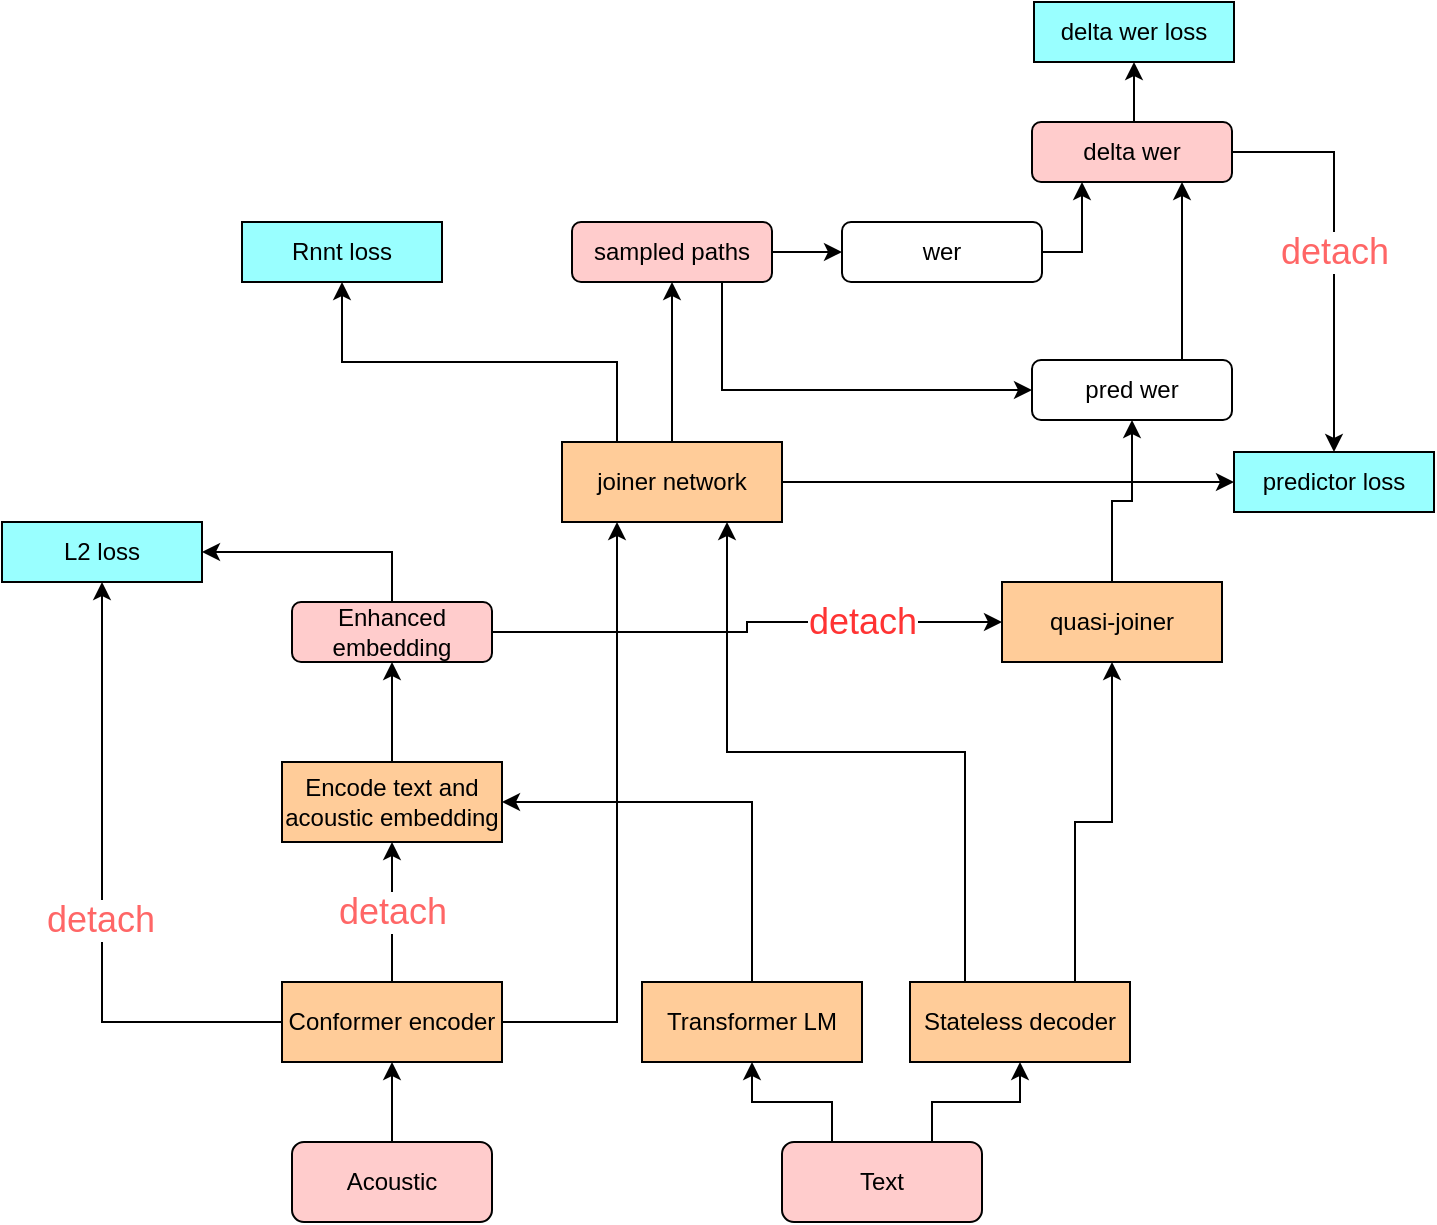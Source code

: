 <mxfile version="20.5.3" type="github">
  <diagram id="WLW3y-v0w4gJS8v0s36L" name="第 1 页">
    <mxGraphModel dx="1422" dy="762" grid="1" gridSize="10" guides="1" tooltips="1" connect="1" arrows="1" fold="1" page="1" pageScale="1" pageWidth="827" pageHeight="1169" math="0" shadow="0">
      <root>
        <mxCell id="0" />
        <mxCell id="1" parent="0" />
        <mxCell id="36CHgqRZ8Nkn75flzNOq-12" value="&lt;font color=&quot;#ff6666&quot; style=&quot;font-size: 18px;&quot;&gt;detach&lt;/font&gt;" style="edgeStyle=orthogonalEdgeStyle;rounded=0;orthogonalLoop=1;jettySize=auto;html=1;exitX=0.5;exitY=0;exitDx=0;exitDy=0;entryX=0.5;entryY=1;entryDx=0;entryDy=0;" parent="1" source="ZY9VDm7d7qytlSBRH4lO-1" target="36CHgqRZ8Nkn75flzNOq-9" edge="1">
          <mxGeometry relative="1" as="geometry" />
        </mxCell>
        <mxCell id="36CHgqRZ8Nkn75flzNOq-18" style="edgeStyle=orthogonalEdgeStyle;rounded=0;orthogonalLoop=1;jettySize=auto;html=1;exitX=0;exitY=0.5;exitDx=0;exitDy=0;entryX=0.5;entryY=1;entryDx=0;entryDy=0;" parent="1" source="ZY9VDm7d7qytlSBRH4lO-1" target="36CHgqRZ8Nkn75flzNOq-16" edge="1">
          <mxGeometry relative="1" as="geometry" />
        </mxCell>
        <mxCell id="36CHgqRZ8Nkn75flzNOq-19" value="&lt;font color=&quot;#ff6666&quot; style=&quot;font-size: 18px;&quot;&gt;detach&lt;/font&gt;" style="edgeLabel;html=1;align=center;verticalAlign=middle;resizable=0;points=[];" parent="36CHgqRZ8Nkn75flzNOq-18" vertex="1" connectable="0">
          <mxGeometry x="-0.091" y="1" relative="1" as="geometry">
            <mxPoint as="offset" />
          </mxGeometry>
        </mxCell>
        <mxCell id="36CHgqRZ8Nkn75flzNOq-21" style="edgeStyle=orthogonalEdgeStyle;rounded=0;orthogonalLoop=1;jettySize=auto;html=1;exitX=1;exitY=0.5;exitDx=0;exitDy=0;entryX=0.25;entryY=1;entryDx=0;entryDy=0;" parent="1" source="ZY9VDm7d7qytlSBRH4lO-1" target="36CHgqRZ8Nkn75flzNOq-20" edge="1">
          <mxGeometry relative="1" as="geometry" />
        </mxCell>
        <mxCell id="ZY9VDm7d7qytlSBRH4lO-1" value="Conformer encoder" style="rounded=0;whiteSpace=wrap;html=1;fillColor=#FFCC99;" parent="1" vertex="1">
          <mxGeometry x="200" y="630" width="110" height="40" as="geometry" />
        </mxCell>
        <mxCell id="36CHgqRZ8Nkn75flzNOq-13" style="edgeStyle=orthogonalEdgeStyle;rounded=0;orthogonalLoop=1;jettySize=auto;html=1;exitX=0.5;exitY=0;exitDx=0;exitDy=0;entryX=1;entryY=0.5;entryDx=0;entryDy=0;" parent="1" source="36CHgqRZ8Nkn75flzNOq-2" target="36CHgqRZ8Nkn75flzNOq-9" edge="1">
          <mxGeometry relative="1" as="geometry" />
        </mxCell>
        <mxCell id="36CHgqRZ8Nkn75flzNOq-2" value="Transformer LM" style="rounded=0;whiteSpace=wrap;html=1;fillColor=#FFCC99;" parent="1" vertex="1">
          <mxGeometry x="380" y="630" width="110" height="40" as="geometry" />
        </mxCell>
        <mxCell id="36CHgqRZ8Nkn75flzNOq-22" style="edgeStyle=orthogonalEdgeStyle;rounded=0;orthogonalLoop=1;jettySize=auto;html=1;exitX=0.25;exitY=0;exitDx=0;exitDy=0;entryX=0.75;entryY=1;entryDx=0;entryDy=0;" parent="1" source="36CHgqRZ8Nkn75flzNOq-3" target="36CHgqRZ8Nkn75flzNOq-20" edge="1">
          <mxGeometry relative="1" as="geometry" />
        </mxCell>
        <mxCell id="36CHgqRZ8Nkn75flzNOq-29" style="edgeStyle=orthogonalEdgeStyle;rounded=0;orthogonalLoop=1;jettySize=auto;html=1;exitX=0.75;exitY=0;exitDx=0;exitDy=0;entryX=0.5;entryY=1;entryDx=0;entryDy=0;" parent="1" source="36CHgqRZ8Nkn75flzNOq-3" target="jOlZeWT1YY6VGwIaSscc-1" edge="1">
          <mxGeometry relative="1" as="geometry" />
        </mxCell>
        <mxCell id="36CHgqRZ8Nkn75flzNOq-3" value="Stateless decoder" style="rounded=0;whiteSpace=wrap;html=1;fillColor=#FFCC99;" parent="1" vertex="1">
          <mxGeometry x="514" y="630" width="110" height="40" as="geometry" />
        </mxCell>
        <mxCell id="36CHgqRZ8Nkn75flzNOq-6" style="edgeStyle=orthogonalEdgeStyle;rounded=0;orthogonalLoop=1;jettySize=auto;html=1;exitX=0.75;exitY=0;exitDx=0;exitDy=0;entryX=0.5;entryY=1;entryDx=0;entryDy=0;" parent="1" source="36CHgqRZ8Nkn75flzNOq-4" target="36CHgqRZ8Nkn75flzNOq-3" edge="1">
          <mxGeometry relative="1" as="geometry" />
        </mxCell>
        <mxCell id="36CHgqRZ8Nkn75flzNOq-7" style="edgeStyle=orthogonalEdgeStyle;rounded=0;orthogonalLoop=1;jettySize=auto;html=1;exitX=0.25;exitY=0;exitDx=0;exitDy=0;entryX=0.5;entryY=1;entryDx=0;entryDy=0;" parent="1" source="36CHgqRZ8Nkn75flzNOq-4" target="36CHgqRZ8Nkn75flzNOq-2" edge="1">
          <mxGeometry relative="1" as="geometry" />
        </mxCell>
        <mxCell id="36CHgqRZ8Nkn75flzNOq-4" value="Text" style="rounded=1;whiteSpace=wrap;html=1;fillColor=#FFCCCC;" parent="1" vertex="1">
          <mxGeometry x="450" y="710" width="100" height="40" as="geometry" />
        </mxCell>
        <mxCell id="36CHgqRZ8Nkn75flzNOq-8" style="edgeStyle=orthogonalEdgeStyle;rounded=0;orthogonalLoop=1;jettySize=auto;html=1;exitX=0.5;exitY=0;exitDx=0;exitDy=0;entryX=0.5;entryY=1;entryDx=0;entryDy=0;" parent="1" source="36CHgqRZ8Nkn75flzNOq-5" target="ZY9VDm7d7qytlSBRH4lO-1" edge="1">
          <mxGeometry relative="1" as="geometry" />
        </mxCell>
        <mxCell id="36CHgqRZ8Nkn75flzNOq-5" value="Acoustic" style="rounded=1;whiteSpace=wrap;html=1;fillColor=#FFCCCC;" parent="1" vertex="1">
          <mxGeometry x="205" y="710" width="100" height="40" as="geometry" />
        </mxCell>
        <mxCell id="36CHgqRZ8Nkn75flzNOq-14" style="edgeStyle=orthogonalEdgeStyle;rounded=0;orthogonalLoop=1;jettySize=auto;html=1;exitX=0.5;exitY=0;exitDx=0;exitDy=0;entryX=0.5;entryY=1;entryDx=0;entryDy=0;" parent="1" source="36CHgqRZ8Nkn75flzNOq-9" target="36CHgqRZ8Nkn75flzNOq-10" edge="1">
          <mxGeometry relative="1" as="geometry" />
        </mxCell>
        <mxCell id="36CHgqRZ8Nkn75flzNOq-9" value="Encode text and acoustic embedding" style="rounded=0;whiteSpace=wrap;html=1;fillColor=#FFCC99;" parent="1" vertex="1">
          <mxGeometry x="200" y="520" width="110" height="40" as="geometry" />
        </mxCell>
        <mxCell id="36CHgqRZ8Nkn75flzNOq-17" style="edgeStyle=orthogonalEdgeStyle;rounded=0;orthogonalLoop=1;jettySize=auto;html=1;exitX=0.5;exitY=0;exitDx=0;exitDy=0;entryX=1;entryY=0.5;entryDx=0;entryDy=0;" parent="1" source="36CHgqRZ8Nkn75flzNOq-10" target="36CHgqRZ8Nkn75flzNOq-16" edge="1">
          <mxGeometry relative="1" as="geometry" />
        </mxCell>
        <mxCell id="36CHgqRZ8Nkn75flzNOq-31" value="&lt;font color=&quot;#ff3333&quot; style=&quot;font-size: 18px;&quot;&gt;detach&lt;/font&gt;" style="edgeStyle=orthogonalEdgeStyle;rounded=0;orthogonalLoop=1;jettySize=auto;html=1;exitX=1;exitY=0.5;exitDx=0;exitDy=0;entryX=0;entryY=0.5;entryDx=0;entryDy=0;" parent="1" source="36CHgqRZ8Nkn75flzNOq-10" target="jOlZeWT1YY6VGwIaSscc-1" edge="1">
          <mxGeometry x="0.462" relative="1" as="geometry">
            <mxPoint as="offset" />
          </mxGeometry>
        </mxCell>
        <mxCell id="36CHgqRZ8Nkn75flzNOq-10" value="Enhanced embedding" style="rounded=1;whiteSpace=wrap;html=1;fillColor=#FFCCCC;" parent="1" vertex="1">
          <mxGeometry x="205" y="440" width="100" height="30" as="geometry" />
        </mxCell>
        <mxCell id="36CHgqRZ8Nkn75flzNOq-16" value="L2 loss" style="rounded=0;whiteSpace=wrap;html=1;fillColor=#99FFFF;" parent="1" vertex="1">
          <mxGeometry x="60" y="400" width="100" height="30" as="geometry" />
        </mxCell>
        <mxCell id="36CHgqRZ8Nkn75flzNOq-25" style="edgeStyle=orthogonalEdgeStyle;rounded=0;orthogonalLoop=1;jettySize=auto;html=1;exitX=0.5;exitY=0;exitDx=0;exitDy=0;entryX=0.5;entryY=1;entryDx=0;entryDy=0;" parent="1" source="36CHgqRZ8Nkn75flzNOq-20" target="36CHgqRZ8Nkn75flzNOq-24" edge="1">
          <mxGeometry relative="1" as="geometry" />
        </mxCell>
        <mxCell id="36CHgqRZ8Nkn75flzNOq-27" style="edgeStyle=orthogonalEdgeStyle;rounded=0;orthogonalLoop=1;jettySize=auto;html=1;exitX=0.25;exitY=0;exitDx=0;exitDy=0;entryX=0.5;entryY=1;entryDx=0;entryDy=0;" parent="1" source="36CHgqRZ8Nkn75flzNOq-20" target="36CHgqRZ8Nkn75flzNOq-26" edge="1">
          <mxGeometry relative="1" as="geometry" />
        </mxCell>
        <mxCell id="jOlZeWT1YY6VGwIaSscc-10" style="edgeStyle=orthogonalEdgeStyle;rounded=0;orthogonalLoop=1;jettySize=auto;html=1;exitX=1;exitY=0.5;exitDx=0;exitDy=0;entryX=0;entryY=0.5;entryDx=0;entryDy=0;fontSize=18;fontColor=#FF6666;" parent="1" source="36CHgqRZ8Nkn75flzNOq-20" target="jOlZeWT1YY6VGwIaSscc-7" edge="1">
          <mxGeometry relative="1" as="geometry" />
        </mxCell>
        <mxCell id="36CHgqRZ8Nkn75flzNOq-20" value="joiner network" style="rounded=0;whiteSpace=wrap;html=1;fillColor=#FFCC99;" parent="1" vertex="1">
          <mxGeometry x="340" y="360" width="110" height="40" as="geometry" />
        </mxCell>
        <mxCell id="jOlZeWT1YY6VGwIaSscc-4" style="edgeStyle=orthogonalEdgeStyle;rounded=0;orthogonalLoop=1;jettySize=auto;html=1;exitX=0.75;exitY=1;exitDx=0;exitDy=0;entryX=0;entryY=0.5;entryDx=0;entryDy=0;" parent="1" source="36CHgqRZ8Nkn75flzNOq-24" target="36CHgqRZ8Nkn75flzNOq-28" edge="1">
          <mxGeometry relative="1" as="geometry" />
        </mxCell>
        <mxCell id="jOlZeWT1YY6VGwIaSscc-6" style="edgeStyle=orthogonalEdgeStyle;rounded=0;orthogonalLoop=1;jettySize=auto;html=1;exitX=1;exitY=0.5;exitDx=0;exitDy=0;entryX=0;entryY=0.5;entryDx=0;entryDy=0;" parent="1" source="36CHgqRZ8Nkn75flzNOq-24" target="36CHgqRZ8Nkn75flzNOq-32" edge="1">
          <mxGeometry relative="1" as="geometry" />
        </mxCell>
        <mxCell id="36CHgqRZ8Nkn75flzNOq-24" value="sampled paths" style="rounded=1;whiteSpace=wrap;html=1;fillColor=#FFCCCC;" parent="1" vertex="1">
          <mxGeometry x="345" y="250" width="100" height="30" as="geometry" />
        </mxCell>
        <mxCell id="36CHgqRZ8Nkn75flzNOq-26" value="Rnnt loss" style="rounded=0;whiteSpace=wrap;html=1;fillColor=#99FFFF;" parent="1" vertex="1">
          <mxGeometry x="180" y="250" width="100" height="30" as="geometry" />
        </mxCell>
        <mxCell id="36CHgqRZ8Nkn75flzNOq-34" style="edgeStyle=orthogonalEdgeStyle;rounded=0;orthogonalLoop=1;jettySize=auto;html=1;exitX=0.75;exitY=0;exitDx=0;exitDy=0;entryX=0.75;entryY=1;entryDx=0;entryDy=0;" parent="1" source="36CHgqRZ8Nkn75flzNOq-28" target="36CHgqRZ8Nkn75flzNOq-33" edge="1">
          <mxGeometry relative="1" as="geometry" />
        </mxCell>
        <mxCell id="36CHgqRZ8Nkn75flzNOq-28" value="pred wer" style="rounded=1;whiteSpace=wrap;html=1;" parent="1" vertex="1">
          <mxGeometry x="575" y="319" width="100" height="30" as="geometry" />
        </mxCell>
        <mxCell id="36CHgqRZ8Nkn75flzNOq-35" style="edgeStyle=orthogonalEdgeStyle;rounded=0;orthogonalLoop=1;jettySize=auto;html=1;exitX=1;exitY=0.5;exitDx=0;exitDy=0;entryX=0.25;entryY=1;entryDx=0;entryDy=0;" parent="1" source="36CHgqRZ8Nkn75flzNOq-32" target="36CHgqRZ8Nkn75flzNOq-33" edge="1">
          <mxGeometry relative="1" as="geometry" />
        </mxCell>
        <mxCell id="36CHgqRZ8Nkn75flzNOq-32" value="wer" style="rounded=1;whiteSpace=wrap;html=1;" parent="1" vertex="1">
          <mxGeometry x="480" y="250" width="100" height="30" as="geometry" />
        </mxCell>
        <mxCell id="jOlZeWT1YY6VGwIaSscc-9" value="&lt;font color=&quot;#ff6666&quot; style=&quot;font-size: 18px;&quot;&gt;detach&lt;/font&gt;" style="edgeStyle=orthogonalEdgeStyle;rounded=0;orthogonalLoop=1;jettySize=auto;html=1;exitX=1;exitY=0.5;exitDx=0;exitDy=0;entryX=0.5;entryY=0;entryDx=0;entryDy=0;" parent="1" source="36CHgqRZ8Nkn75flzNOq-33" target="jOlZeWT1YY6VGwIaSscc-7" edge="1">
          <mxGeometry relative="1" as="geometry" />
        </mxCell>
        <mxCell id="TpQpz7izhp5VcjBUrJp2-2" style="edgeStyle=orthogonalEdgeStyle;rounded=0;orthogonalLoop=1;jettySize=auto;html=1;exitX=0.5;exitY=0;exitDx=0;exitDy=0;entryX=0.5;entryY=1;entryDx=0;entryDy=0;" parent="1" source="36CHgqRZ8Nkn75flzNOq-33" target="TpQpz7izhp5VcjBUrJp2-1" edge="1">
          <mxGeometry relative="1" as="geometry" />
        </mxCell>
        <mxCell id="36CHgqRZ8Nkn75flzNOq-33" value="delta wer" style="rounded=1;whiteSpace=wrap;html=1;strokeColor=#000000;fillColor=#FFCCCC;" parent="1" vertex="1">
          <mxGeometry x="575" y="200" width="100" height="30" as="geometry" />
        </mxCell>
        <mxCell id="jOlZeWT1YY6VGwIaSscc-5" style="edgeStyle=orthogonalEdgeStyle;rounded=0;orthogonalLoop=1;jettySize=auto;html=1;exitX=0.5;exitY=0;exitDx=0;exitDy=0;entryX=0.5;entryY=1;entryDx=0;entryDy=0;" parent="1" source="jOlZeWT1YY6VGwIaSscc-1" target="36CHgqRZ8Nkn75flzNOq-28" edge="1">
          <mxGeometry relative="1" as="geometry" />
        </mxCell>
        <mxCell id="jOlZeWT1YY6VGwIaSscc-1" value="quasi-joiner" style="rounded=0;whiteSpace=wrap;html=1;fillColor=#FFCC99;" parent="1" vertex="1">
          <mxGeometry x="560" y="430" width="110" height="40" as="geometry" />
        </mxCell>
        <mxCell id="jOlZeWT1YY6VGwIaSscc-7" value="predictor loss" style="rounded=0;whiteSpace=wrap;html=1;fillColor=#99FFFF;" parent="1" vertex="1">
          <mxGeometry x="676" y="365" width="100" height="30" as="geometry" />
        </mxCell>
        <mxCell id="TpQpz7izhp5VcjBUrJp2-1" value="delta wer loss" style="rounded=0;whiteSpace=wrap;html=1;fillColor=#99FFFF;" parent="1" vertex="1">
          <mxGeometry x="576" y="140" width="100" height="30" as="geometry" />
        </mxCell>
      </root>
    </mxGraphModel>
  </diagram>
</mxfile>
